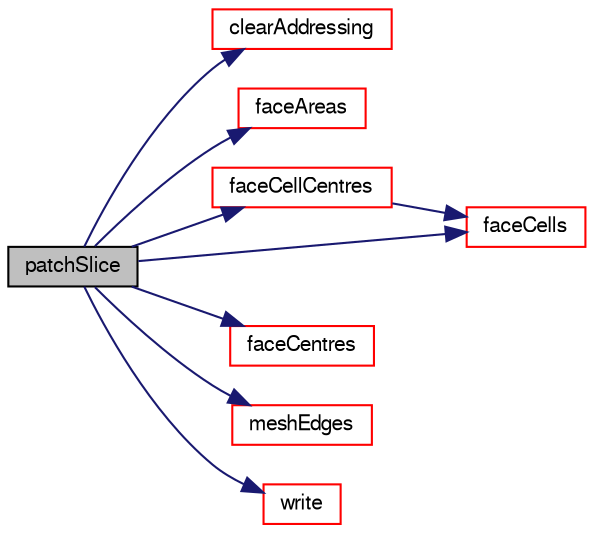 digraph "patchSlice"
{
  bgcolor="transparent";
  edge [fontname="FreeSans",fontsize="10",labelfontname="FreeSans",labelfontsize="10"];
  node [fontname="FreeSans",fontsize="10",shape=record];
  rankdir="LR";
  Node4917 [label="patchSlice",height=0.2,width=0.4,color="black", fillcolor="grey75", style="filled", fontcolor="black"];
  Node4917 -> Node4918 [color="midnightblue",fontsize="10",style="solid",fontname="FreeSans"];
  Node4918 [label="clearAddressing",height=0.2,width=0.4,color="red",URL="$a27478.html#aac1ee7169044dccb262b78097d6ab1a8",tooltip="Clear addressing. "];
  Node4917 -> Node4922 [color="midnightblue",fontsize="10",style="solid",fontname="FreeSans"];
  Node4922 [label="faceAreas",height=0.2,width=0.4,color="red",URL="$a27478.html#a129c714af51a28e963f5f445235715b9",tooltip="Return face normals. "];
  Node4917 -> Node4925 [color="midnightblue",fontsize="10",style="solid",fontname="FreeSans"];
  Node4925 [label="faceCellCentres",height=0.2,width=0.4,color="red",URL="$a27478.html#acca061594bb06f575376bf7c6e4ab70a",tooltip="Return face cell centres. "];
  Node4925 -> Node5065 [color="midnightblue",fontsize="10",style="solid",fontname="FreeSans"];
  Node5065 [label="faceCells",height=0.2,width=0.4,color="red",URL="$a27478.html#afbfac825732ef2770fff4261b4e930e9",tooltip="Return face-cell addressing. "];
  Node4917 -> Node5065 [color="midnightblue",fontsize="10",style="solid",fontname="FreeSans"];
  Node4917 -> Node5116 [color="midnightblue",fontsize="10",style="solid",fontname="FreeSans"];
  Node5116 [label="faceCentres",height=0.2,width=0.4,color="red",URL="$a27478.html#a7eedbc42527b683112bf222f221a714c",tooltip="Return face centres. "];
  Node4917 -> Node5117 [color="midnightblue",fontsize="10",style="solid",fontname="FreeSans"];
  Node5117 [label="meshEdges",height=0.2,width=0.4,color="red",URL="$a27478.html#afdf4c59abcf53eb2d39c9378a77551c3",tooltip="Return global edge index for local edges. "];
  Node4917 -> Node5120 [color="midnightblue",fontsize="10",style="solid",fontname="FreeSans"];
  Node5120 [label="write",height=0.2,width=0.4,color="red",URL="$a27478.html#a293fdfec8bdfbd5c3913ab4c9f3454ff",tooltip="Write the polyPatch data as a dictionary. "];
}
